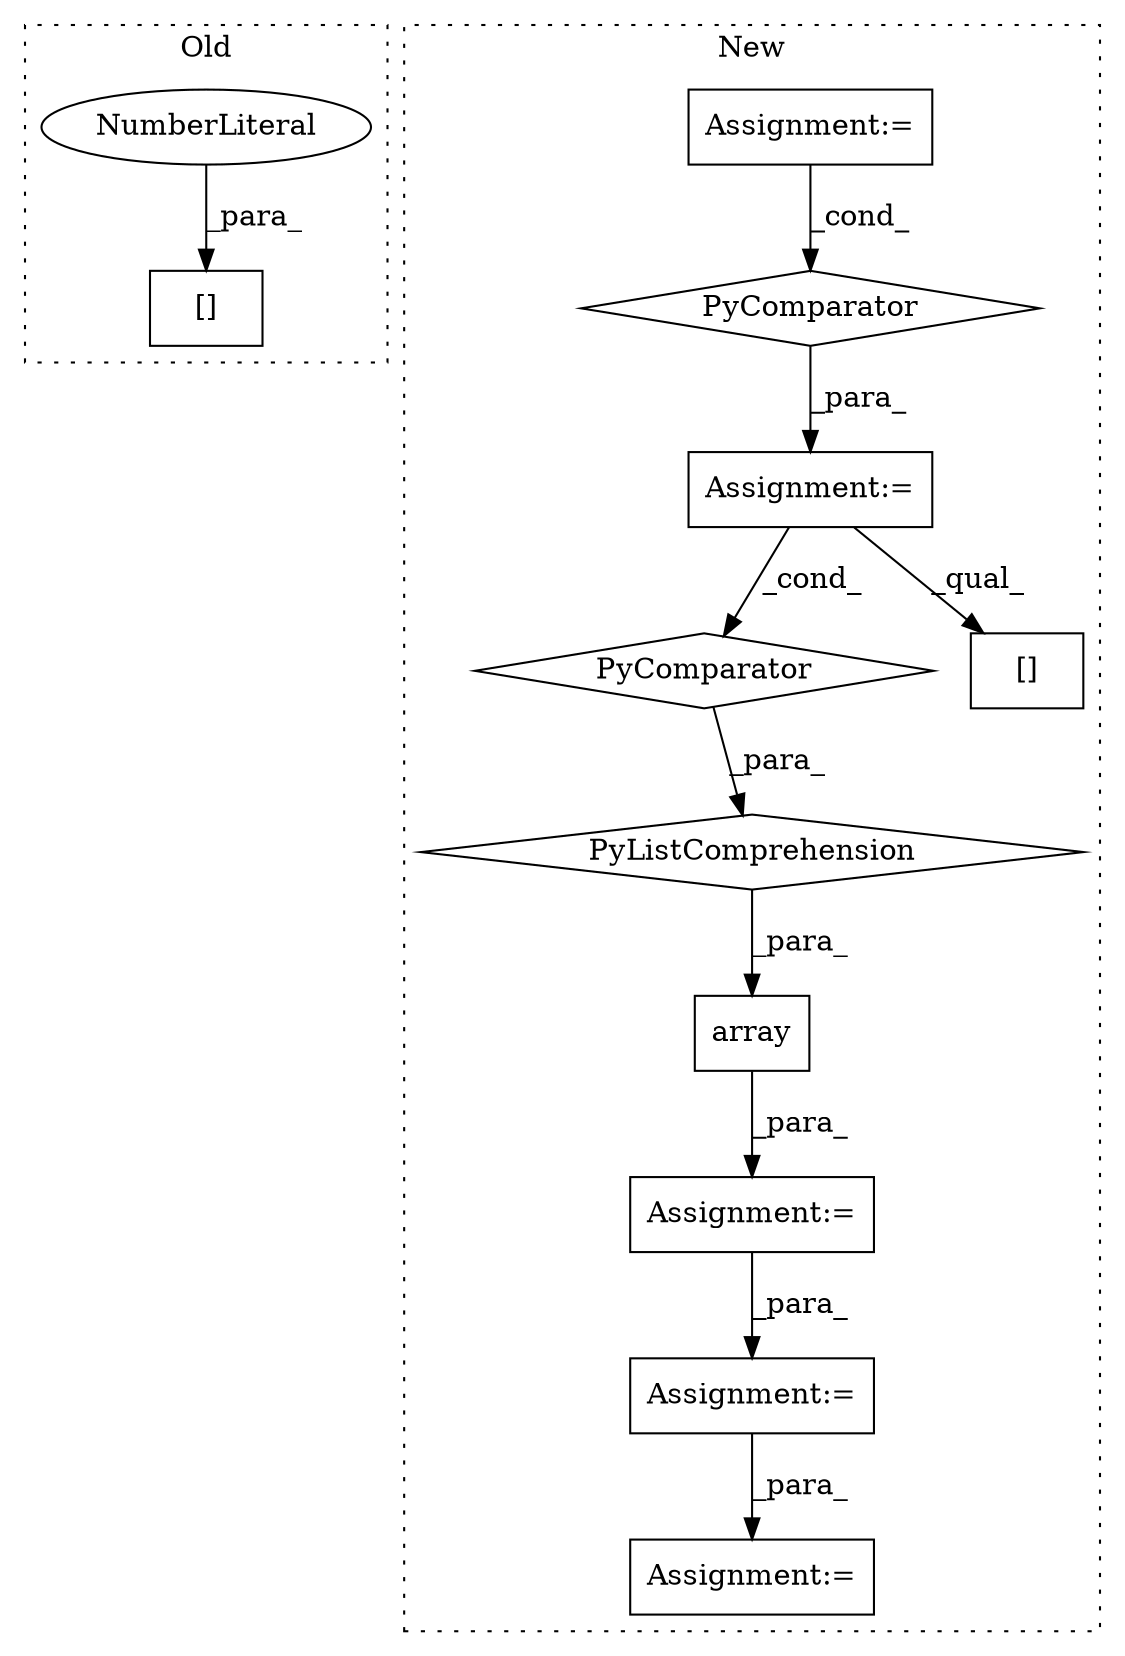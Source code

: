 digraph G {
subgraph cluster0 {
1 [label="[]" a="2" s="3700,3703" l="2,1" shape="box"];
10 [label="NumberLiteral" a="34" s="3702" l="1" shape="ellipse"];
label = "Old";
style="dotted";
}
subgraph cluster1 {
2 [label="array" a="32" s="4557,4701" l="17,-5" shape="box"];
3 [label="Assignment:=" a="7" s="4709" l="1" shape="box"];
4 [label="Assignment:=" a="7" s="4668" l="25" shape="box"];
5 [label="Assignment:=" a="7" s="4790" l="1" shape="box"];
6 [label="Assignment:=" a="7" s="4550" l="1" shape="box"];
7 [label="PyListComprehension" a="109" s="4574" l="127" shape="diamond"];
8 [label="PyComparator" a="113" s="4668" l="25" shape="diamond"];
9 [label="Assignment:=" a="7" s="4234" l="17" shape="box"];
11 [label="[]" a="2" s="4574,4599" l="2,1" shape="box"];
12 [label="PyComparator" a="113" s="4381" l="24" shape="diamond"];
label = "New";
style="dotted";
}
2 -> 6 [label="_para_"];
3 -> 5 [label="_para_"];
4 -> 8 [label="_cond_"];
4 -> 11 [label="_qual_"];
6 -> 3 [label="_para_"];
7 -> 2 [label="_para_"];
8 -> 7 [label="_para_"];
9 -> 12 [label="_cond_"];
10 -> 1 [label="_para_"];
12 -> 4 [label="_para_"];
}